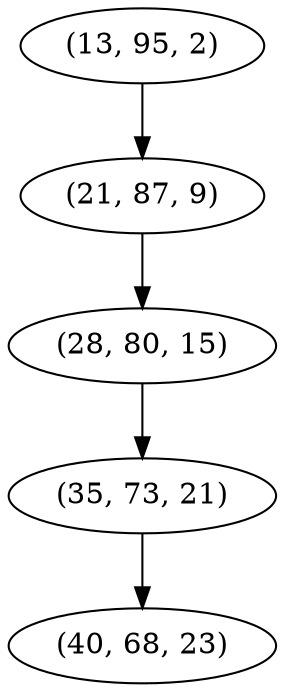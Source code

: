 digraph tree {
    "(13, 95, 2)";
    "(21, 87, 9)";
    "(28, 80, 15)";
    "(35, 73, 21)";
    "(40, 68, 23)";
    "(13, 95, 2)" -> "(21, 87, 9)";
    "(21, 87, 9)" -> "(28, 80, 15)";
    "(28, 80, 15)" -> "(35, 73, 21)";
    "(35, 73, 21)" -> "(40, 68, 23)";
}
